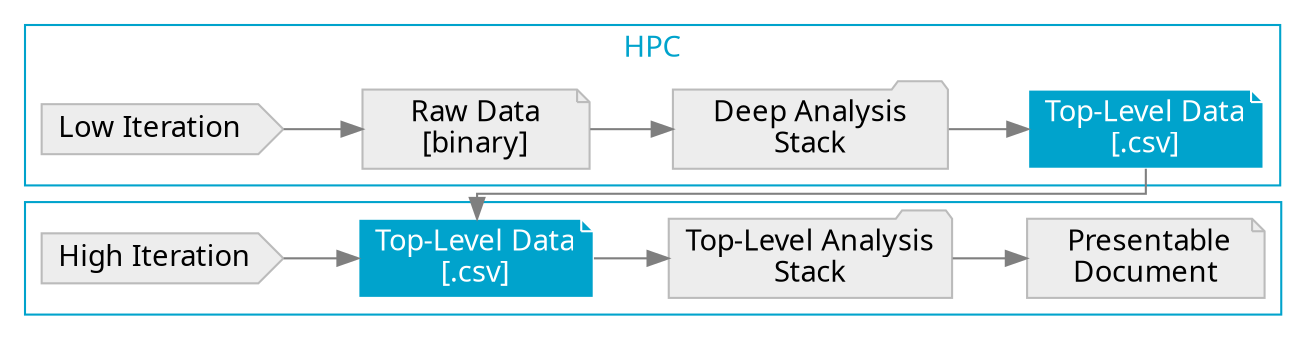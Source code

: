digraph graphname {
    size="14,8";
    rankdir="LR";
    splines=ortho;
    graph [fontname = "sans"];
    node [fontname = "sans", style=filled];
    edge [fontname = "sans", color=gray50];
    a[label="Low Iteration   ", shape=cds, color="#BBBBBB", fillcolor=grey93];
    b[label="    Raw Data    \n[binary]", shape=note, color="#BBBBBB", fillcolor=grey93];
    c[label="   Deep Analysis   \nStack", shape=folder, color="#BBBBBB", fillcolor=grey93];
    d[label="Top-Level Data\n[.csv]", shape=note, color="#FFFFFF", fillcolor="#00a3cc", fontcolor="#FFFFFF"];
    e[label="High Iteration  ", shape=cds, color="#BBBBBB", fillcolor=grey93];
    f[label="Top-Level Data\n[.csv]", shape=note, color="#FFFFFF", fillcolor="#00a3cc", fontcolor="#FFFFFF"];
    g[label="Top-Level Analysis\nStack", shape=folder, color="#BBBBBB", fillcolor=grey93];
    h[label="   Presentable  \nDocument", shape=note, color="#BBBBBB", fillcolor=grey93];
    subgraph cluster0 {
        a -> b;
        b -> c;
        c -> d;
        label = "HPC";
        fontcolor = "#00a3cc";
        color = "#00a3cc";
    }
    d:s -> f:n [constraint=false];
    subgraph cluster1 {
        e -> f;
        f -> g;
        g -> h;
        fontcolor = "#00a3cc";
        color = "#00a3cc";
    }
}
